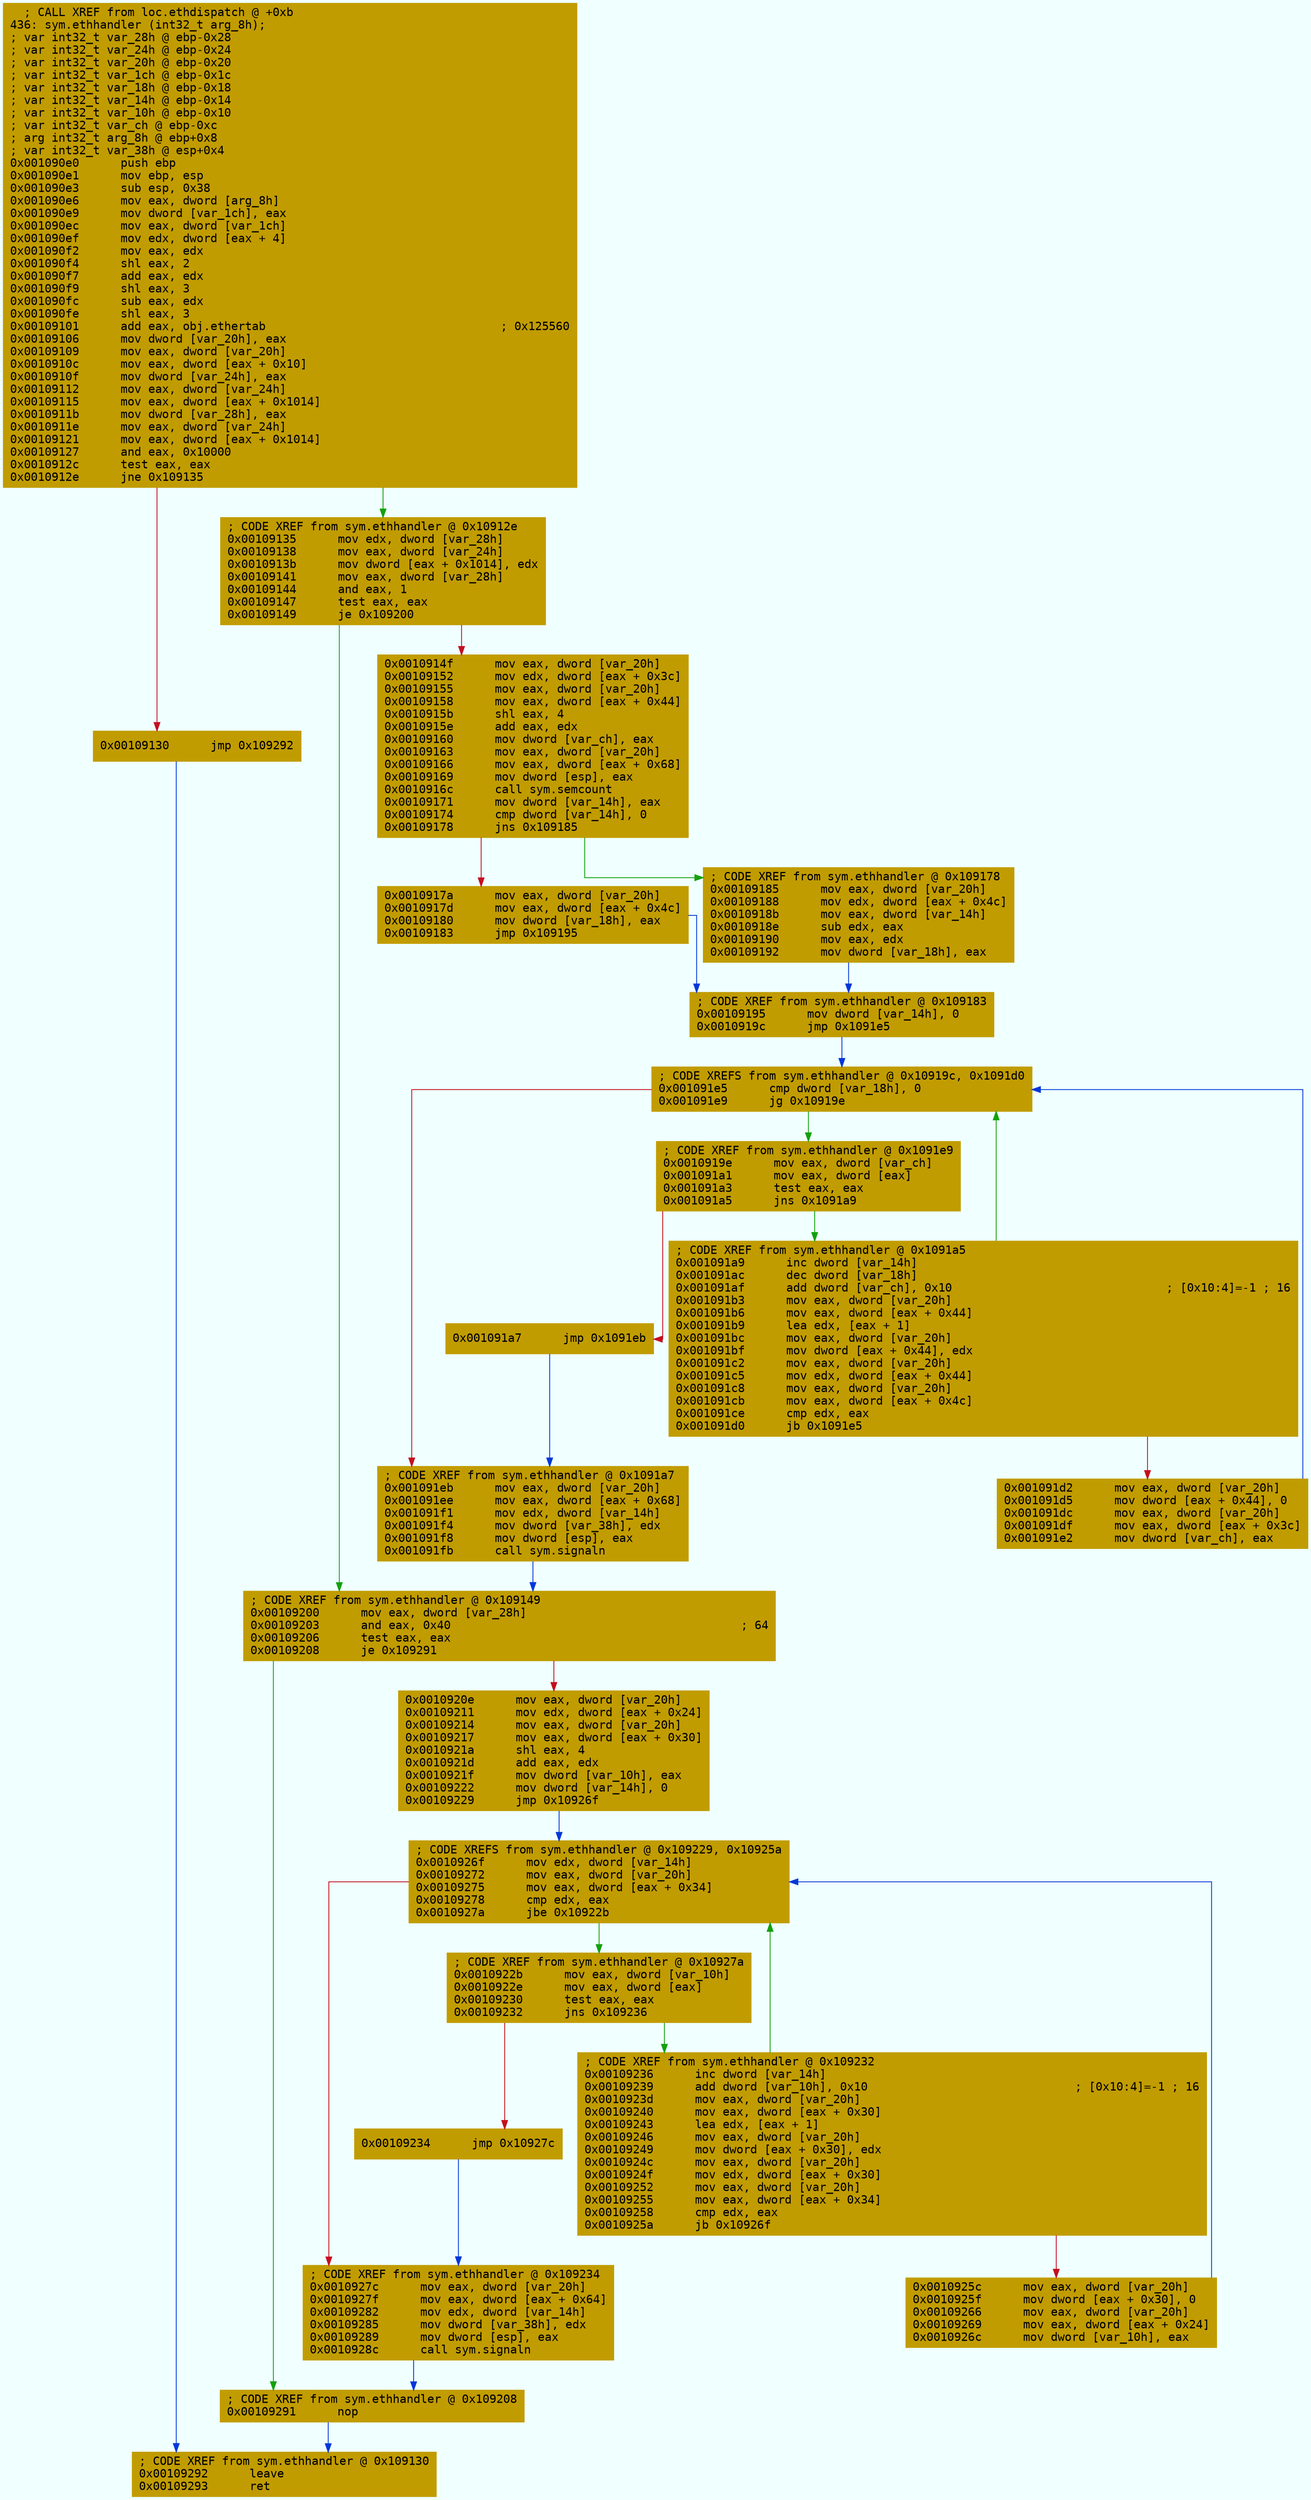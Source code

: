 digraph code {
	graph [bgcolor=azure fontsize=8 fontname="Courier" splines="ortho"];
	node [fillcolor=gray style=filled shape=box];
	edge [arrowhead="normal"];
	"0x001090e0" [URL="sym.ethhandler/0x001090e0", fillcolor="#c19c00",color="#c19c00", fontname="Courier",label="  ; CALL XREF from loc.ethdispatch @ +0xb\l436: sym.ethhandler (int32_t arg_8h);\l; var int32_t var_28h @ ebp-0x28\l; var int32_t var_24h @ ebp-0x24\l; var int32_t var_20h @ ebp-0x20\l; var int32_t var_1ch @ ebp-0x1c\l; var int32_t var_18h @ ebp-0x18\l; var int32_t var_14h @ ebp-0x14\l; var int32_t var_10h @ ebp-0x10\l; var int32_t var_ch @ ebp-0xc\l; arg int32_t arg_8h @ ebp+0x8\l; var int32_t var_38h @ esp+0x4\l0x001090e0      push ebp\l0x001090e1      mov ebp, esp\l0x001090e3      sub esp, 0x38\l0x001090e6      mov eax, dword [arg_8h]\l0x001090e9      mov dword [var_1ch], eax\l0x001090ec      mov eax, dword [var_1ch]\l0x001090ef      mov edx, dword [eax + 4]\l0x001090f2      mov eax, edx\l0x001090f4      shl eax, 2\l0x001090f7      add eax, edx\l0x001090f9      shl eax, 3\l0x001090fc      sub eax, edx\l0x001090fe      shl eax, 3\l0x00109101      add eax, obj.ethertab                                  ; 0x125560\l0x00109106      mov dword [var_20h], eax\l0x00109109      mov eax, dword [var_20h]\l0x0010910c      mov eax, dword [eax + 0x10]\l0x0010910f      mov dword [var_24h], eax\l0x00109112      mov eax, dword [var_24h]\l0x00109115      mov eax, dword [eax + 0x1014]\l0x0010911b      mov dword [var_28h], eax\l0x0010911e      mov eax, dword [var_24h]\l0x00109121      mov eax, dword [eax + 0x1014]\l0x00109127      and eax, 0x10000\l0x0010912c      test eax, eax\l0x0010912e      jne 0x109135\l"]
	"0x00109130" [URL="sym.ethhandler/0x00109130", fillcolor="#c19c00",color="#c19c00", fontname="Courier",label="0x00109130      jmp 0x109292\l"]
	"0x00109135" [URL="sym.ethhandler/0x00109135", fillcolor="#c19c00",color="#c19c00", fontname="Courier",label="; CODE XREF from sym.ethhandler @ 0x10912e\l0x00109135      mov edx, dword [var_28h]\l0x00109138      mov eax, dword [var_24h]\l0x0010913b      mov dword [eax + 0x1014], edx\l0x00109141      mov eax, dword [var_28h]\l0x00109144      and eax, 1\l0x00109147      test eax, eax\l0x00109149      je 0x109200\l"]
	"0x0010914f" [URL="sym.ethhandler/0x0010914f", fillcolor="#c19c00",color="#c19c00", fontname="Courier",label="0x0010914f      mov eax, dword [var_20h]\l0x00109152      mov edx, dword [eax + 0x3c]\l0x00109155      mov eax, dword [var_20h]\l0x00109158      mov eax, dword [eax + 0x44]\l0x0010915b      shl eax, 4\l0x0010915e      add eax, edx\l0x00109160      mov dword [var_ch], eax\l0x00109163      mov eax, dword [var_20h]\l0x00109166      mov eax, dword [eax + 0x68]\l0x00109169      mov dword [esp], eax\l0x0010916c      call sym.semcount\l0x00109171      mov dword [var_14h], eax\l0x00109174      cmp dword [var_14h], 0\l0x00109178      jns 0x109185\l"]
	"0x0010917a" [URL="sym.ethhandler/0x0010917a", fillcolor="#c19c00",color="#c19c00", fontname="Courier",label="0x0010917a      mov eax, dword [var_20h]\l0x0010917d      mov eax, dword [eax + 0x4c]\l0x00109180      mov dword [var_18h], eax\l0x00109183      jmp 0x109195\l"]
	"0x00109185" [URL="sym.ethhandler/0x00109185", fillcolor="#c19c00",color="#c19c00", fontname="Courier",label="; CODE XREF from sym.ethhandler @ 0x109178\l0x00109185      mov eax, dword [var_20h]\l0x00109188      mov edx, dword [eax + 0x4c]\l0x0010918b      mov eax, dword [var_14h]\l0x0010918e      sub edx, eax\l0x00109190      mov eax, edx\l0x00109192      mov dword [var_18h], eax\l"]
	"0x00109195" [URL="sym.ethhandler/0x00109195", fillcolor="#c19c00",color="#c19c00", fontname="Courier",label="; CODE XREF from sym.ethhandler @ 0x109183\l0x00109195      mov dword [var_14h], 0\l0x0010919c      jmp 0x1091e5\l"]
	"0x0010919e" [URL="sym.ethhandler/0x0010919e", fillcolor="#c19c00",color="#c19c00", fontname="Courier",label="; CODE XREF from sym.ethhandler @ 0x1091e9\l0x0010919e      mov eax, dword [var_ch]\l0x001091a1      mov eax, dword [eax]\l0x001091a3      test eax, eax\l0x001091a5      jns 0x1091a9\l"]
	"0x001091a7" [URL="sym.ethhandler/0x001091a7", fillcolor="#c19c00",color="#c19c00", fontname="Courier",label="0x001091a7      jmp 0x1091eb\l"]
	"0x001091a9" [URL="sym.ethhandler/0x001091a9", fillcolor="#c19c00",color="#c19c00", fontname="Courier",label="; CODE XREF from sym.ethhandler @ 0x1091a5\l0x001091a9      inc dword [var_14h]\l0x001091ac      dec dword [var_18h]\l0x001091af      add dword [var_ch], 0x10                               ; [0x10:4]=-1 ; 16\l0x001091b3      mov eax, dword [var_20h]\l0x001091b6      mov eax, dword [eax + 0x44]\l0x001091b9      lea edx, [eax + 1]\l0x001091bc      mov eax, dword [var_20h]\l0x001091bf      mov dword [eax + 0x44], edx\l0x001091c2      mov eax, dword [var_20h]\l0x001091c5      mov edx, dword [eax + 0x44]\l0x001091c8      mov eax, dword [var_20h]\l0x001091cb      mov eax, dword [eax + 0x4c]\l0x001091ce      cmp edx, eax\l0x001091d0      jb 0x1091e5\l"]
	"0x001091d2" [URL="sym.ethhandler/0x001091d2", fillcolor="#c19c00",color="#c19c00", fontname="Courier",label="0x001091d2      mov eax, dword [var_20h]\l0x001091d5      mov dword [eax + 0x44], 0\l0x001091dc      mov eax, dword [var_20h]\l0x001091df      mov eax, dword [eax + 0x3c]\l0x001091e2      mov dword [var_ch], eax\l"]
	"0x001091e5" [URL="sym.ethhandler/0x001091e5", fillcolor="#c19c00",color="#c19c00", fontname="Courier",label="; CODE XREFS from sym.ethhandler @ 0x10919c, 0x1091d0\l0x001091e5      cmp dword [var_18h], 0\l0x001091e9      jg 0x10919e\l"]
	"0x001091eb" [URL="sym.ethhandler/0x001091eb", fillcolor="#c19c00",color="#c19c00", fontname="Courier",label="; CODE XREF from sym.ethhandler @ 0x1091a7\l0x001091eb      mov eax, dword [var_20h]\l0x001091ee      mov eax, dword [eax + 0x68]\l0x001091f1      mov edx, dword [var_14h]\l0x001091f4      mov dword [var_38h], edx\l0x001091f8      mov dword [esp], eax\l0x001091fb      call sym.signaln\l"]
	"0x00109200" [URL="sym.ethhandler/0x00109200", fillcolor="#c19c00",color="#c19c00", fontname="Courier",label="; CODE XREF from sym.ethhandler @ 0x109149\l0x00109200      mov eax, dword [var_28h]\l0x00109203      and eax, 0x40                                          ; 64\l0x00109206      test eax, eax\l0x00109208      je 0x109291\l"]
	"0x0010920e" [URL="sym.ethhandler/0x0010920e", fillcolor="#c19c00",color="#c19c00", fontname="Courier",label="0x0010920e      mov eax, dword [var_20h]\l0x00109211      mov edx, dword [eax + 0x24]\l0x00109214      mov eax, dword [var_20h]\l0x00109217      mov eax, dword [eax + 0x30]\l0x0010921a      shl eax, 4\l0x0010921d      add eax, edx\l0x0010921f      mov dword [var_10h], eax\l0x00109222      mov dword [var_14h], 0\l0x00109229      jmp 0x10926f\l"]
	"0x0010922b" [URL="sym.ethhandler/0x0010922b", fillcolor="#c19c00",color="#c19c00", fontname="Courier",label="; CODE XREF from sym.ethhandler @ 0x10927a\l0x0010922b      mov eax, dword [var_10h]\l0x0010922e      mov eax, dword [eax]\l0x00109230      test eax, eax\l0x00109232      jns 0x109236\l"]
	"0x00109234" [URL="sym.ethhandler/0x00109234", fillcolor="#c19c00",color="#c19c00", fontname="Courier",label="0x00109234      jmp 0x10927c\l"]
	"0x00109236" [URL="sym.ethhandler/0x00109236", fillcolor="#c19c00",color="#c19c00", fontname="Courier",label="; CODE XREF from sym.ethhandler @ 0x109232\l0x00109236      inc dword [var_14h]\l0x00109239      add dword [var_10h], 0x10                              ; [0x10:4]=-1 ; 16\l0x0010923d      mov eax, dword [var_20h]\l0x00109240      mov eax, dword [eax + 0x30]\l0x00109243      lea edx, [eax + 1]\l0x00109246      mov eax, dword [var_20h]\l0x00109249      mov dword [eax + 0x30], edx\l0x0010924c      mov eax, dword [var_20h]\l0x0010924f      mov edx, dword [eax + 0x30]\l0x00109252      mov eax, dword [var_20h]\l0x00109255      mov eax, dword [eax + 0x34]\l0x00109258      cmp edx, eax\l0x0010925a      jb 0x10926f\l"]
	"0x0010925c" [URL="sym.ethhandler/0x0010925c", fillcolor="#c19c00",color="#c19c00", fontname="Courier",label="0x0010925c      mov eax, dword [var_20h]\l0x0010925f      mov dword [eax + 0x30], 0\l0x00109266      mov eax, dword [var_20h]\l0x00109269      mov eax, dword [eax + 0x24]\l0x0010926c      mov dword [var_10h], eax\l"]
	"0x0010926f" [URL="sym.ethhandler/0x0010926f", fillcolor="#c19c00",color="#c19c00", fontname="Courier",label="; CODE XREFS from sym.ethhandler @ 0x109229, 0x10925a\l0x0010926f      mov edx, dword [var_14h]\l0x00109272      mov eax, dword [var_20h]\l0x00109275      mov eax, dword [eax + 0x34]\l0x00109278      cmp edx, eax\l0x0010927a      jbe 0x10922b\l"]
	"0x0010927c" [URL="sym.ethhandler/0x0010927c", fillcolor="#c19c00",color="#c19c00", fontname="Courier",label="; CODE XREF from sym.ethhandler @ 0x109234\l0x0010927c      mov eax, dword [var_20h]\l0x0010927f      mov eax, dword [eax + 0x64]\l0x00109282      mov edx, dword [var_14h]\l0x00109285      mov dword [var_38h], edx\l0x00109289      mov dword [esp], eax\l0x0010928c      call sym.signaln\l"]
	"0x00109291" [URL="sym.ethhandler/0x00109291", fillcolor="#c19c00",color="#c19c00", fontname="Courier",label="; CODE XREF from sym.ethhandler @ 0x109208\l0x00109291      nop\l"]
	"0x00109292" [URL="sym.ethhandler/0x00109292", fillcolor="#c19c00",color="#c19c00", fontname="Courier",label="; CODE XREF from sym.ethhandler @ 0x109130\l0x00109292      leave\l0x00109293      ret\l"]
        "0x001090e0" -> "0x00109135" [color="#13a10e"];
        "0x001090e0" -> "0x00109130" [color="#c50f1f"];
        "0x00109130" -> "0x00109292" [color="#0037da"];
        "0x00109135" -> "0x00109200" [color="#13a10e"];
        "0x00109135" -> "0x0010914f" [color="#c50f1f"];
        "0x0010914f" -> "0x00109185" [color="#13a10e"];
        "0x0010914f" -> "0x0010917a" [color="#c50f1f"];
        "0x0010917a" -> "0x00109195" [color="#0037da"];
        "0x00109185" -> "0x00109195" [color="#0037da"];
        "0x00109195" -> "0x001091e5" [color="#0037da"];
        "0x0010919e" -> "0x001091a9" [color="#13a10e"];
        "0x0010919e" -> "0x001091a7" [color="#c50f1f"];
        "0x001091a7" -> "0x001091eb" [color="#0037da"];
        "0x001091a9" -> "0x001091e5" [color="#13a10e"];
        "0x001091a9" -> "0x001091d2" [color="#c50f1f"];
        "0x001091d2" -> "0x001091e5" [color="#0037da"];
        "0x001091e5" -> "0x0010919e" [color="#13a10e"];
        "0x001091e5" -> "0x001091eb" [color="#c50f1f"];
        "0x001091eb" -> "0x00109200" [color="#0037da"];
        "0x00109200" -> "0x00109291" [color="#13a10e"];
        "0x00109200" -> "0x0010920e" [color="#c50f1f"];
        "0x0010920e" -> "0x0010926f" [color="#0037da"];
        "0x0010922b" -> "0x00109236" [color="#13a10e"];
        "0x0010922b" -> "0x00109234" [color="#c50f1f"];
        "0x00109234" -> "0x0010927c" [color="#0037da"];
        "0x00109236" -> "0x0010926f" [color="#13a10e"];
        "0x00109236" -> "0x0010925c" [color="#c50f1f"];
        "0x0010925c" -> "0x0010926f" [color="#0037da"];
        "0x0010926f" -> "0x0010922b" [color="#13a10e"];
        "0x0010926f" -> "0x0010927c" [color="#c50f1f"];
        "0x0010927c" -> "0x00109291" [color="#0037da"];
        "0x00109291" -> "0x00109292" [color="#0037da"];
}
